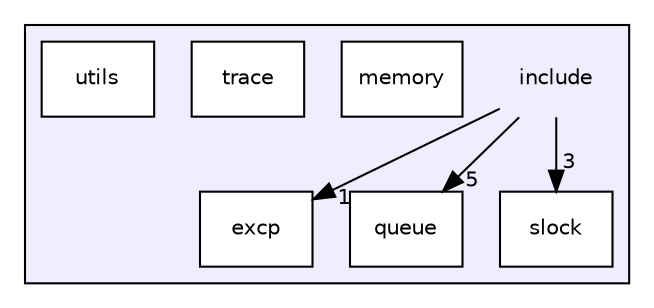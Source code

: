 digraph "include" {
  compound=true
  node [ fontsize="10", fontname="Helvetica"];
  edge [ labelfontsize="10", labelfontname="Helvetica"];
  subgraph clusterdir_d44c64559bbebec7f509842c48db8b23 {
    graph [ bgcolor="#eeeeff", pencolor="black", label="" URL="dir_d44c64559bbebec7f509842c48db8b23.html"];
    dir_d44c64559bbebec7f509842c48db8b23 [shape=plaintext label="include"];
  dir_74ef33ac6bd04e46304142a70c34a953 [shape=box label="excp" fillcolor="white" style="filled" URL="dir_74ef33ac6bd04e46304142a70c34a953.html"];
  dir_1d52781e224d924275d803a20aa4cb0e [shape=box label="memory" fillcolor="white" style="filled" URL="dir_1d52781e224d924275d803a20aa4cb0e.html"];
  dir_cac49a9e31bf4f7cd5ab50e2700548d0 [shape=box label="queue" fillcolor="white" style="filled" URL="dir_cac49a9e31bf4f7cd5ab50e2700548d0.html"];
  dir_b3ba3c378860ab9da17b9ff52769e863 [shape=box label="slock" fillcolor="white" style="filled" URL="dir_b3ba3c378860ab9da17b9ff52769e863.html"];
  dir_0a88ad4144c488270dceb381ebfd1772 [shape=box label="trace" fillcolor="white" style="filled" URL="dir_0a88ad4144c488270dceb381ebfd1772.html"];
  dir_821002d4f10779a80d4fb17bc32f21f1 [shape=box label="utils" fillcolor="white" style="filled" URL="dir_821002d4f10779a80d4fb17bc32f21f1.html"];
  }
  dir_d44c64559bbebec7f509842c48db8b23->dir_74ef33ac6bd04e46304142a70c34a953 [headlabel="1", labeldistance=1.5 headhref="dir_000021_000029.html"];
  dir_d44c64559bbebec7f509842c48db8b23->dir_b3ba3c378860ab9da17b9ff52769e863 [headlabel="3", labeldistance=1.5 headhref="dir_000021_000025.html"];
  dir_d44c64559bbebec7f509842c48db8b23->dir_cac49a9e31bf4f7cd5ab50e2700548d0 [headlabel="5", labeldistance=1.5 headhref="dir_000021_000023.html"];
}
